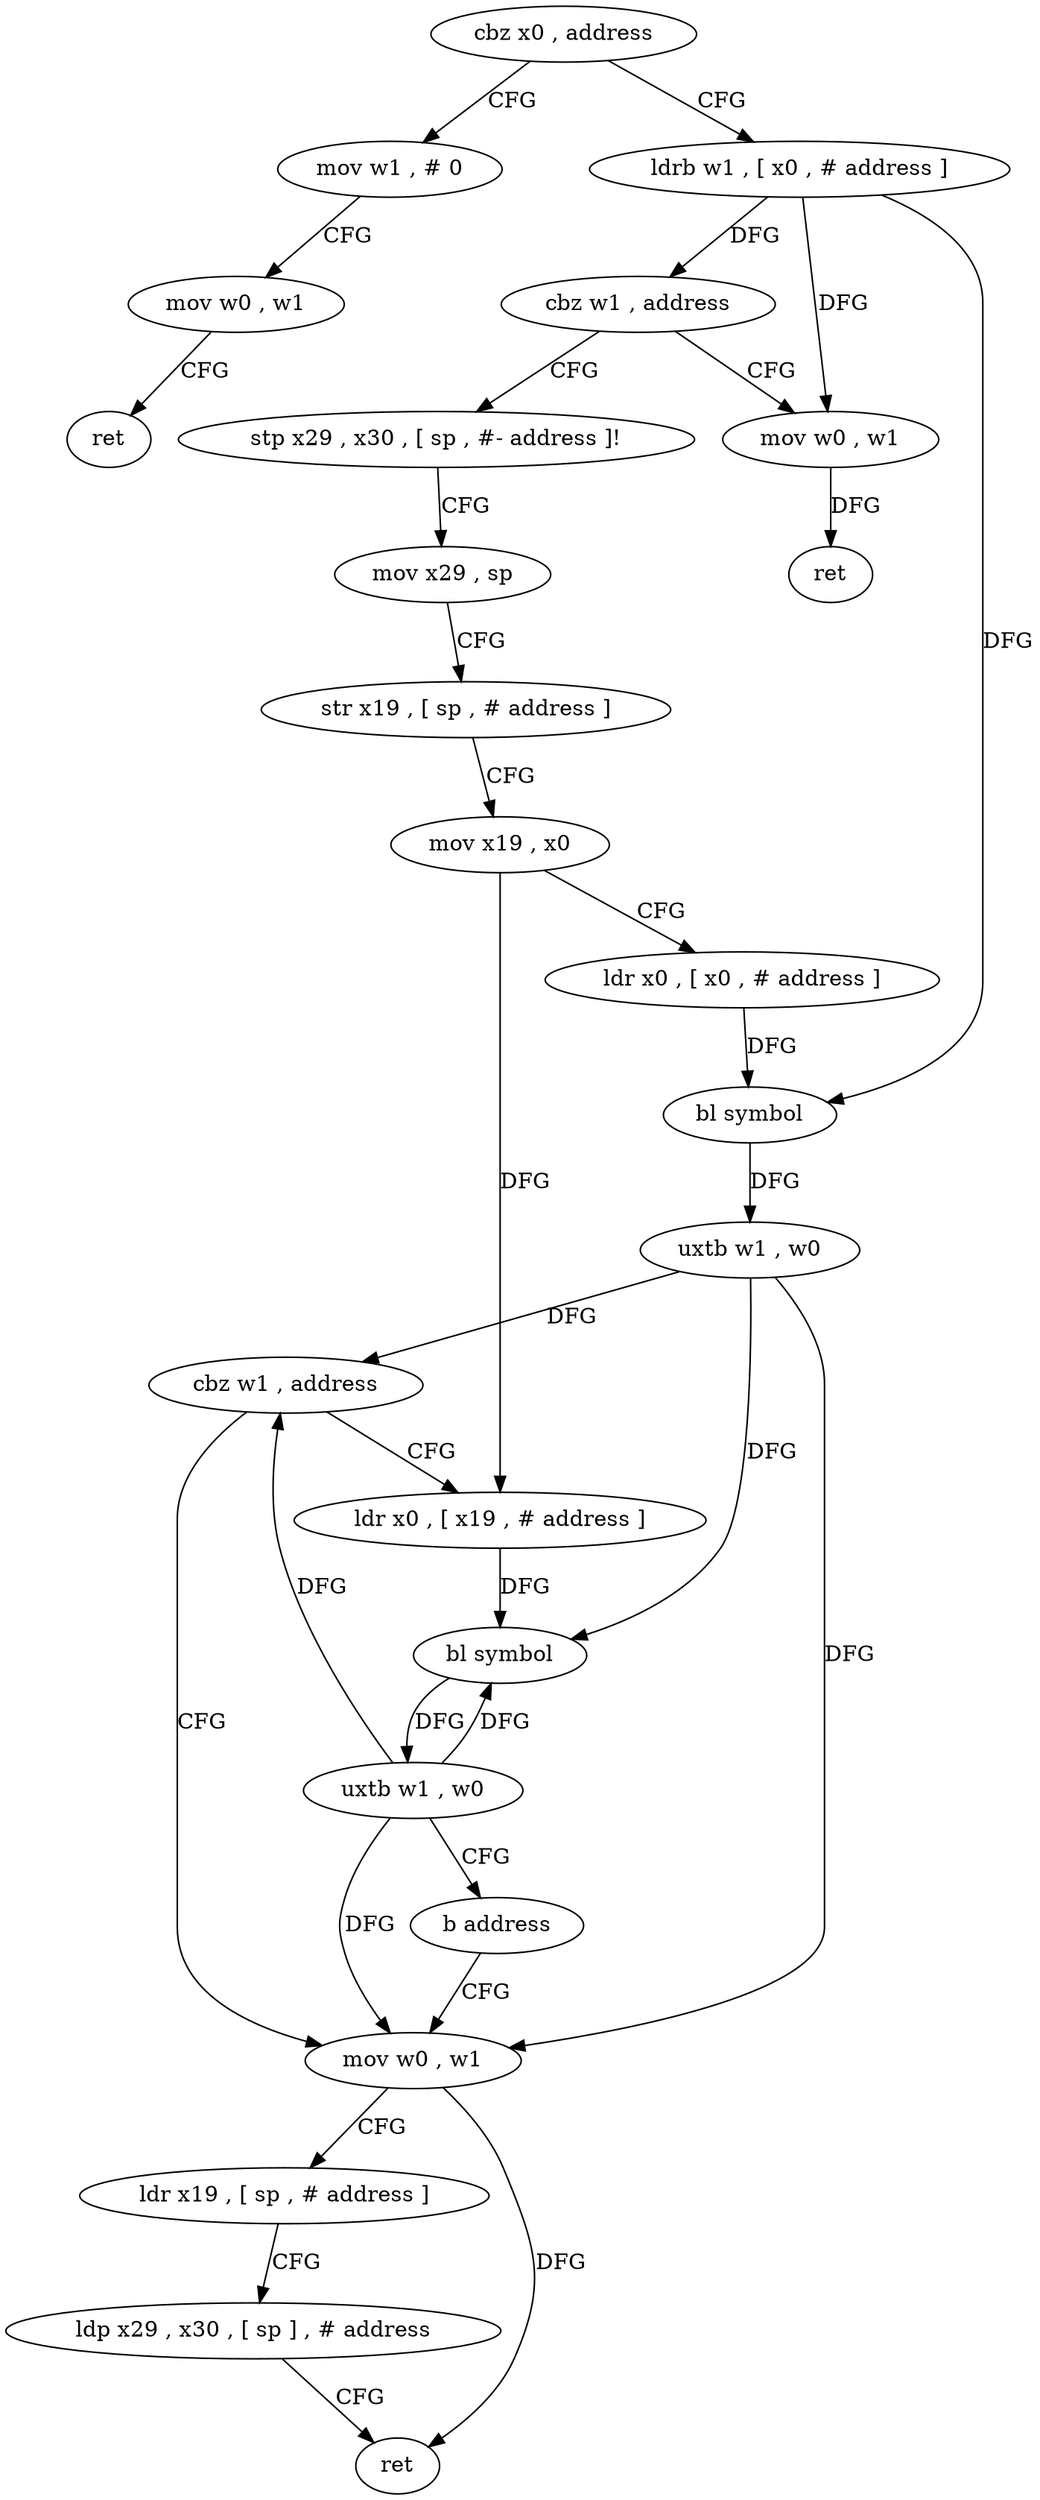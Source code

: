 digraph "func" {
"4221752" [label = "cbz x0 , address" ]
"4221840" [label = "mov w1 , # 0" ]
"4221756" [label = "ldrb w1 , [ x0 , # address ]" ]
"4221844" [label = "mov w0 , w1" ]
"4221848" [label = "ret" ]
"4221760" [label = "cbz w1 , address" ]
"4221776" [label = "stp x29 , x30 , [ sp , #- address ]!" ]
"4221764" [label = "mov w0 , w1" ]
"4221780" [label = "mov x29 , sp" ]
"4221784" [label = "str x19 , [ sp , # address ]" ]
"4221788" [label = "mov x19 , x0" ]
"4221792" [label = "ldr x0 , [ x0 , # address ]" ]
"4221796" [label = "bl symbol" ]
"4221800" [label = "uxtb w1 , w0" ]
"4221804" [label = "cbz w1 , address" ]
"4221824" [label = "ldr x0 , [ x19 , # address ]" ]
"4221808" [label = "mov w0 , w1" ]
"4221768" [label = "ret" ]
"4221828" [label = "bl symbol" ]
"4221832" [label = "uxtb w1 , w0" ]
"4221836" [label = "b address" ]
"4221812" [label = "ldr x19 , [ sp , # address ]" ]
"4221816" [label = "ldp x29 , x30 , [ sp ] , # address" ]
"4221820" [label = "ret" ]
"4221752" -> "4221840" [ label = "CFG" ]
"4221752" -> "4221756" [ label = "CFG" ]
"4221840" -> "4221844" [ label = "CFG" ]
"4221756" -> "4221760" [ label = "DFG" ]
"4221756" -> "4221796" [ label = "DFG" ]
"4221756" -> "4221764" [ label = "DFG" ]
"4221844" -> "4221848" [ label = "CFG" ]
"4221760" -> "4221776" [ label = "CFG" ]
"4221760" -> "4221764" [ label = "CFG" ]
"4221776" -> "4221780" [ label = "CFG" ]
"4221764" -> "4221768" [ label = "DFG" ]
"4221780" -> "4221784" [ label = "CFG" ]
"4221784" -> "4221788" [ label = "CFG" ]
"4221788" -> "4221792" [ label = "CFG" ]
"4221788" -> "4221824" [ label = "DFG" ]
"4221792" -> "4221796" [ label = "DFG" ]
"4221796" -> "4221800" [ label = "DFG" ]
"4221800" -> "4221804" [ label = "DFG" ]
"4221800" -> "4221828" [ label = "DFG" ]
"4221800" -> "4221808" [ label = "DFG" ]
"4221804" -> "4221824" [ label = "CFG" ]
"4221804" -> "4221808" [ label = "CFG" ]
"4221824" -> "4221828" [ label = "DFG" ]
"4221808" -> "4221812" [ label = "CFG" ]
"4221808" -> "4221820" [ label = "DFG" ]
"4221828" -> "4221832" [ label = "DFG" ]
"4221832" -> "4221836" [ label = "CFG" ]
"4221832" -> "4221804" [ label = "DFG" ]
"4221832" -> "4221828" [ label = "DFG" ]
"4221832" -> "4221808" [ label = "DFG" ]
"4221836" -> "4221808" [ label = "CFG" ]
"4221812" -> "4221816" [ label = "CFG" ]
"4221816" -> "4221820" [ label = "CFG" ]
}
